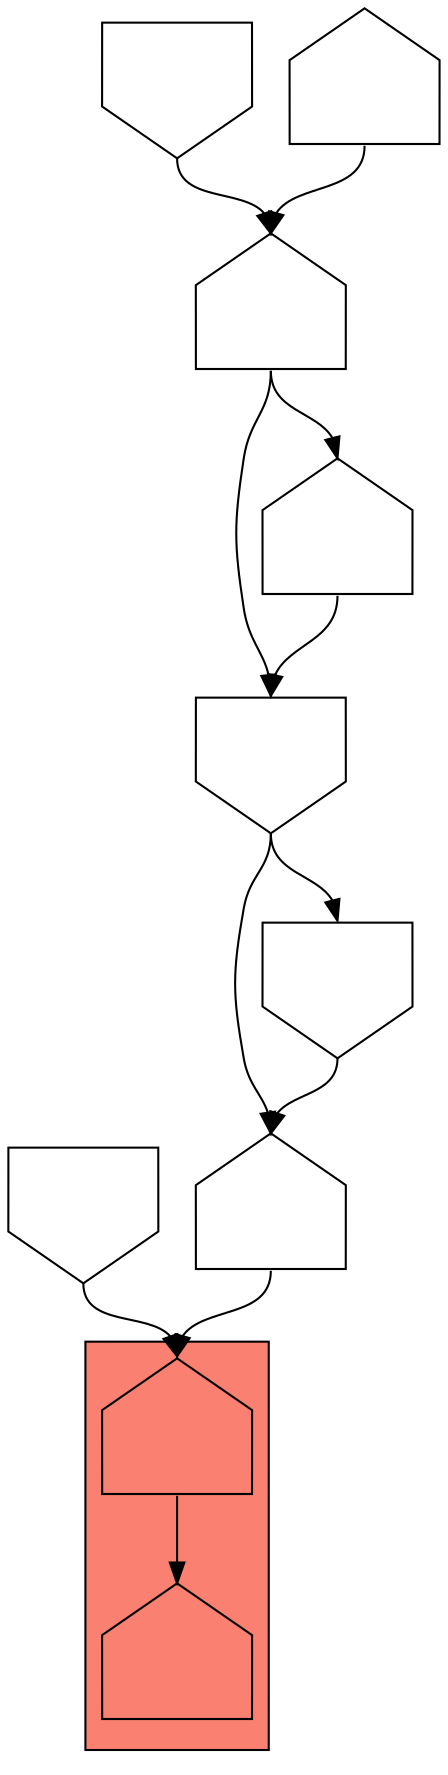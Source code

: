 digraph asm {
	edge [headport=n,tailport=s];
subgraph cluster_C16556_8313 {
	16556 [label="",height=1,width=1,shape=house];
	8313 [label="",height=1,width=1,shape=house];
	style=filled;
	fillcolor=salmon;
}
	12342 [label="",height=1,width=1,shape=invhouse];
	12877 [label="",height=1,width=1,shape=house];
	5602 [label="",height=1,width=1,shape=invhouse];
	17136 [label="",height=1,width=1,shape=invhouse];
	9357 [label="",height=1,width=1,shape=house];
	14519 [label="",height=1,width=1,shape=house];
	16312 [label="",height=1,width=1,shape=invhouse];
	18134 [label="",height=1,width=1,shape=house];
	16556 -> 8313
	12342 -> 16556
	12877 -> 16556
	5602 -> 12877
	5602 -> 17136
	17136 -> 12877
	9357 -> 5602
	9357 -> 14519
	14519 -> 5602
	16312 -> 9357
	18134 -> 9357
}